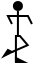 <?xml version="1.0" encoding="UTF-8"?>
<dia:diagram xmlns:dia="http://www.lysator.liu.se/~alla/dia/">
  <dia:layer name="Segundo Plano" visible="true" active="true">
    <dia:object type="Standard - PolyLine" version="0" id="O0">
      <dia:attribute name="obj_pos">
        <dia:point val="-0.1,0"/>
      </dia:attribute>
      <dia:attribute name="obj_bb">
        <dia:rectangle val="-0.366,-1.35;0.569,0.05"/>
      </dia:attribute>
      <dia:attribute name="poly_points">
        <dia:point val="-0.1,0"/>
        <dia:point val="-0.1,-1.3"/>
        <dia:point val="0.1,-1.3"/>
        <dia:point val="0.488,-0.844"/>
        <dia:point val="-0.3,-0.5"/>
      </dia:attribute>
      <dia:connections>
        <dia:connection handle="0" to="O1" connection="0"/>
      </dia:connections>
    </dia:object>
    <dia:object type="Standard - Polygon" version="0" id="O1">
      <dia:attribute name="obj_pos">
        <dia:point val="-0.1,0"/>
      </dia:attribute>
      <dia:attribute name="obj_bb">
        <dia:rectangle val="-0.15,-0.281;0.512,0.05"/>
      </dia:attribute>
      <dia:attribute name="poly_points">
        <dia:point val="-0.1,0"/>
        <dia:point val="0.3,0"/>
        <dia:point val="-0.1,-0.2"/>
      </dia:attribute>
      <dia:attribute name="line_width">
        <dia:real val="0.1"/>
      </dia:attribute>
      <dia:attribute name="inner_color">
        <dia:color val="#000000"/>
      </dia:attribute>
      <dia:attribute name="show_background">
        <dia:boolean val="true"/>
      </dia:attribute>
    </dia:object>
    <dia:object type="Standard - Polygon" version="0" id="O2">
      <dia:attribute name="obj_pos">
        <dia:point val="-0.5,-0.6"/>
      </dia:attribute>
      <dia:attribute name="obj_bb">
        <dia:rectangle val="-0.846,-0.664;-0.188,-0.171"/>
      </dia:attribute>
      <dia:attribute name="poly_points">
        <dia:point val="-0.5,-0.6"/>
        <dia:point val="-0.7,-0.3"/>
        <dia:point val="-0.3,-0.5"/>
      </dia:attribute>
      <dia:attribute name="line_width">
        <dia:real val="0.1"/>
      </dia:attribute>
      <dia:attribute name="inner_color">
        <dia:color val="#000000"/>
      </dia:attribute>
      <dia:attribute name="show_background">
        <dia:boolean val="true"/>
      </dia:attribute>
    </dia:object>
    <dia:object type="Standard - Line" version="0" id="O3">
      <dia:attribute name="obj_pos">
        <dia:point val="-9.936e-09,-2.55"/>
      </dia:attribute>
      <dia:attribute name="obj_bb">
        <dia:rectangle val="-0.05,-2.6;0.05,-1.25"/>
      </dia:attribute>
      <dia:attribute name="conn_endpoints">
        <dia:point val="-9.936e-09,-2.55"/>
        <dia:point val="0,-1.3"/>
      </dia:attribute>
      <dia:attribute name="numcp">
        <dia:int val="1"/>
      </dia:attribute>
      <dia:connections>
        <dia:connection handle="0" to="O4" connection="8"/>
      </dia:connections>
    </dia:object>
    <dia:object type="Standard - Ellipse" version="0" id="O4">
      <dia:attribute name="obj_pos">
        <dia:point val="-0.2,-3"/>
      </dia:attribute>
      <dia:attribute name="obj_bb">
        <dia:rectangle val="-0.25,-3.05;0.25,-2.55"/>
      </dia:attribute>
      <dia:attribute name="elem_corner">
        <dia:point val="-0.2,-3"/>
      </dia:attribute>
      <dia:attribute name="elem_width">
        <dia:real val="0.4"/>
      </dia:attribute>
      <dia:attribute name="elem_height">
        <dia:real val="0.4"/>
      </dia:attribute>
      <dia:attribute name="border_width">
        <dia:real val="0.1"/>
      </dia:attribute>
      <dia:attribute name="inner_color">
        <dia:color val="#000000"/>
      </dia:attribute>
      <dia:attribute name="aspect">
        <dia:enum val="2"/>
      </dia:attribute>
    </dia:object>
    <dia:object type="Standard - PolyLine" version="0" id="O5">
      <dia:attribute name="obj_pos">
        <dia:point val="-0.3,-1.9"/>
      </dia:attribute>
      <dia:attribute name="obj_bb">
        <dia:rectangle val="-0.581,-2.35;0.767,-1.833"/>
      </dia:attribute>
      <dia:attribute name="poly_points">
        <dia:point val="-0.3,-1.9"/>
        <dia:point val="-0.5,-2.3"/>
        <dia:point val="0.5,-2.3"/>
        <dia:point val="0.7,-1.9"/>
      </dia:attribute>
    </dia:object>
  </dia:layer>
</dia:diagram>
